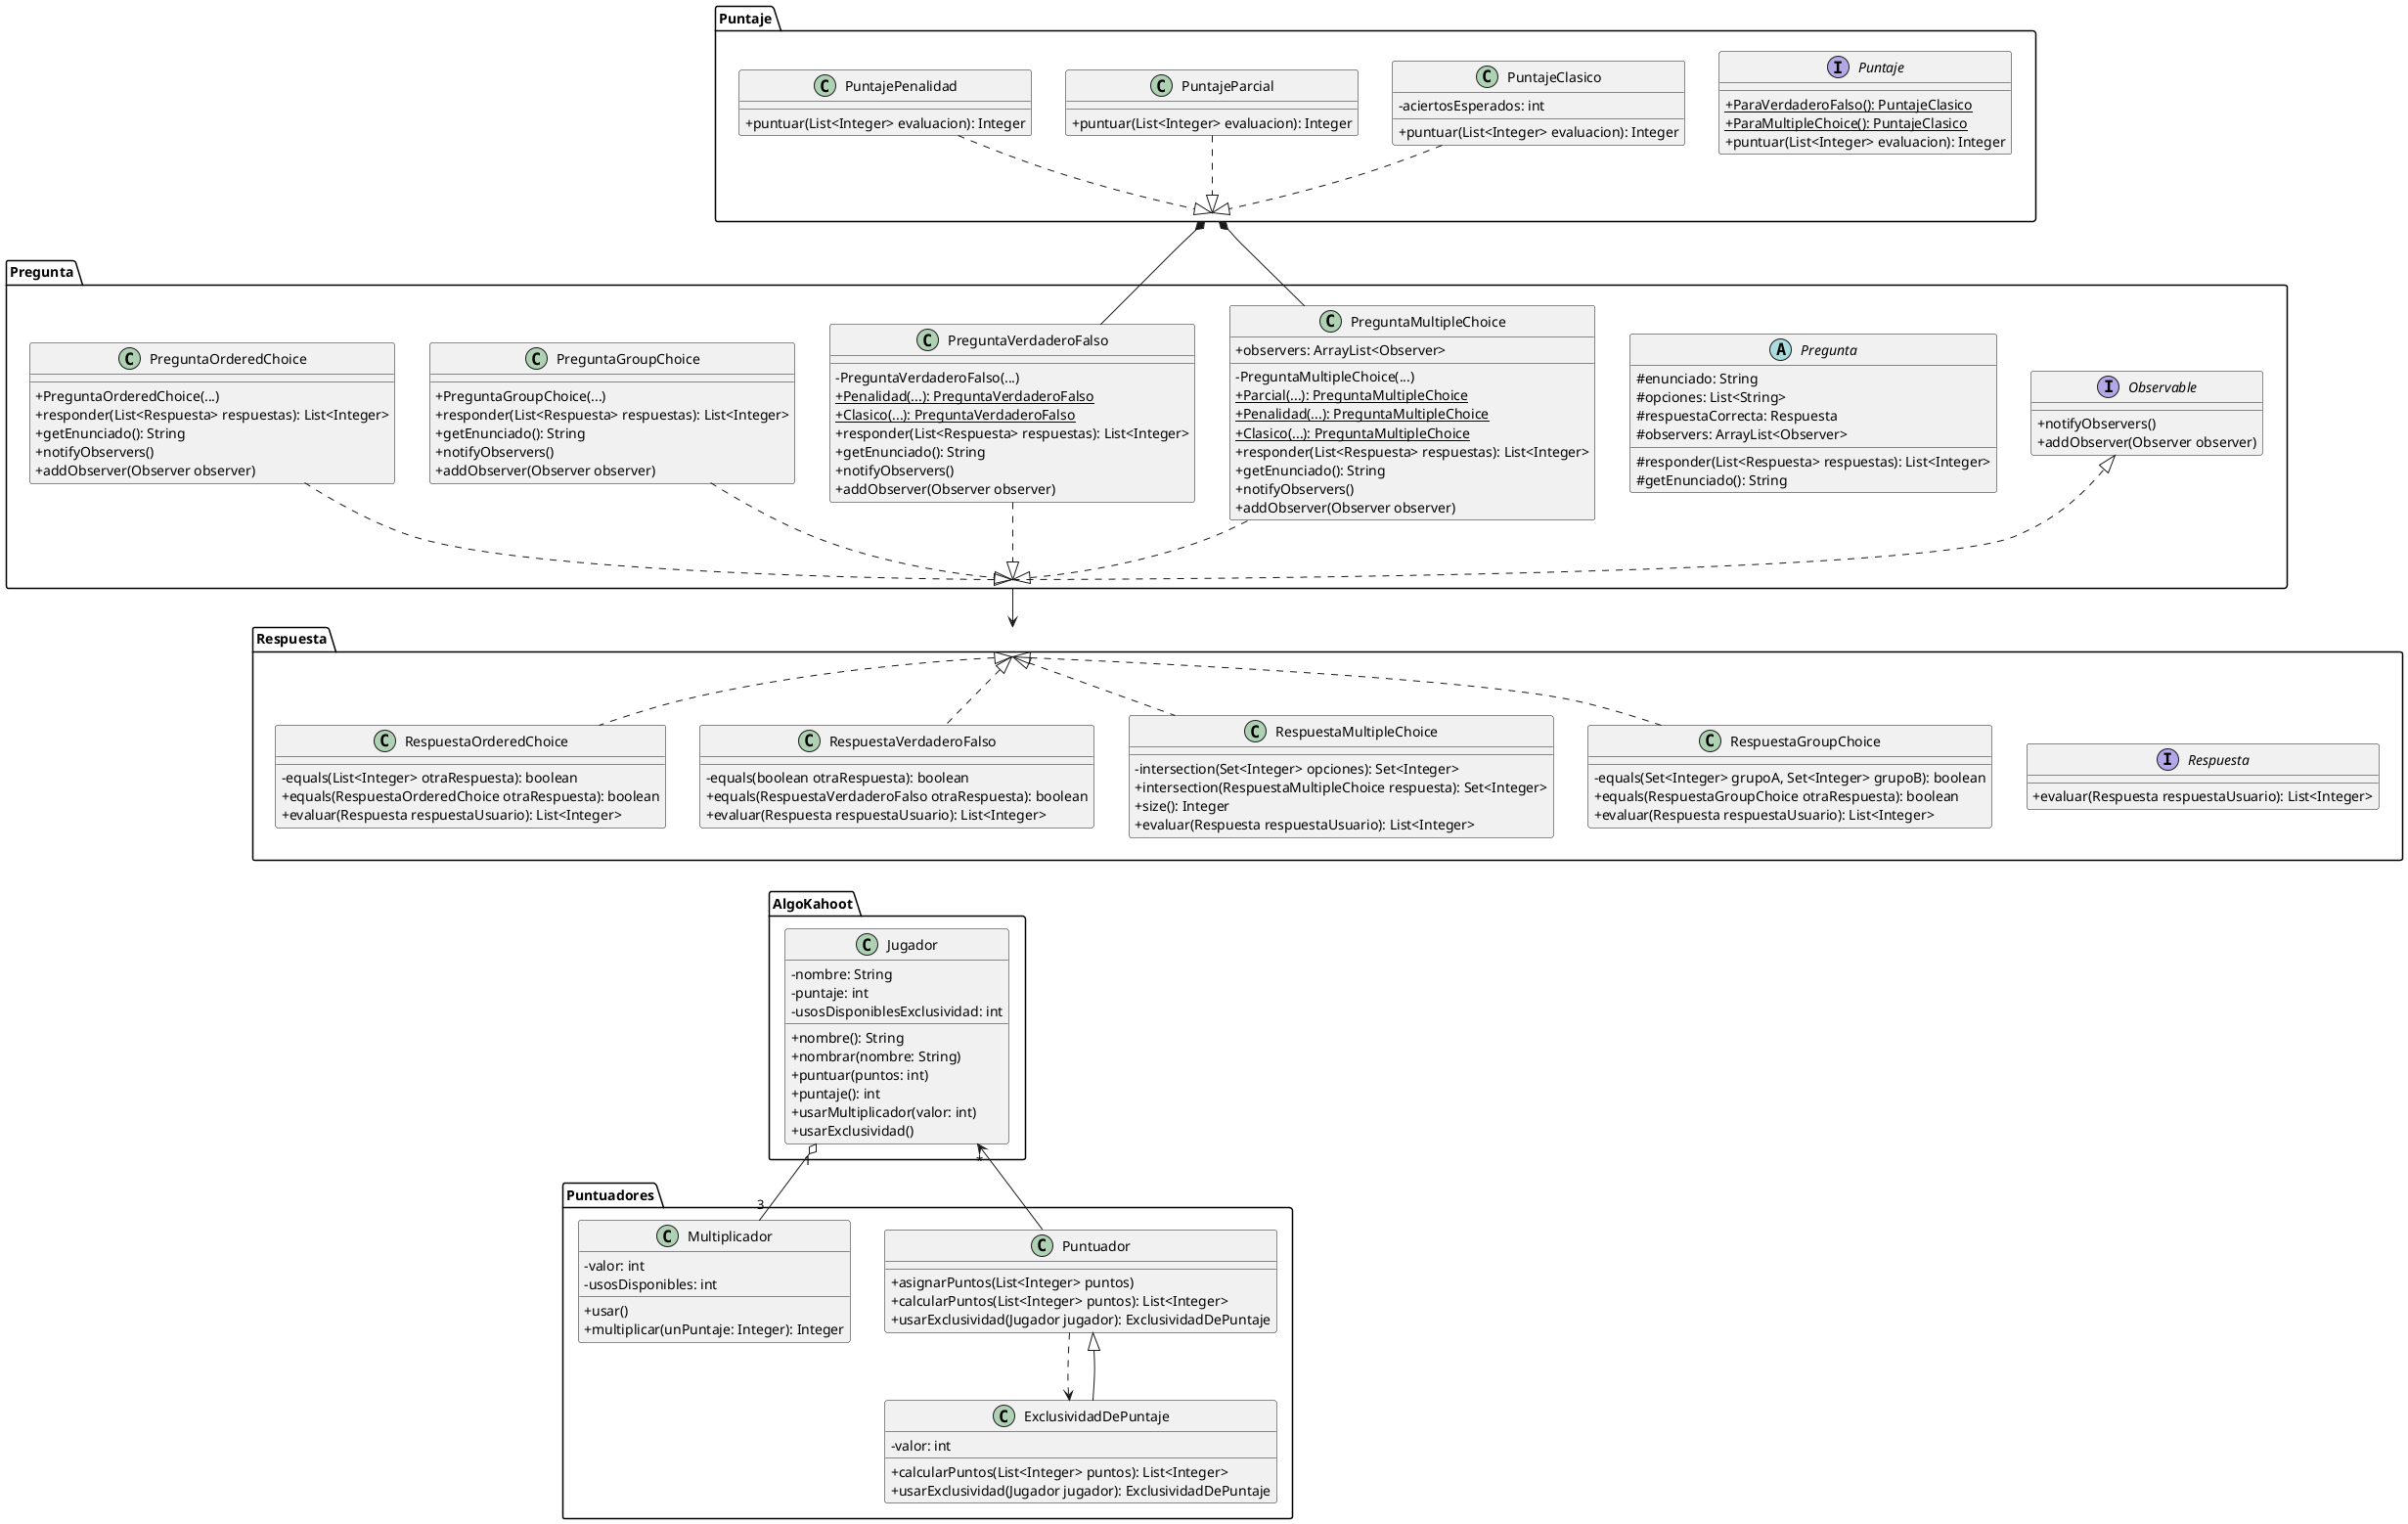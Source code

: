 @startuml
skinparam classAttributeIconSize 0

package Pregunta {
    interface Observable {
        + notifyObservers()
        + addObserver(Observer observer)
    }
    abstract class Pregunta {
        # enunciado: String
        # opciones: List<String>
        # respuestaCorrecta: Respuesta
        # observers: ArrayList<Observer>
        # responder(List<Respuesta> respuestas): List<Integer>
        # getEnunciado(): String
    }
    class PreguntaMultipleChoice {
        - PreguntaMultipleChoice(...)
        + {static} Parcial(...): PreguntaMultipleChoice
        + {static} Penalidad(...): PreguntaMultipleChoice
        + {static} Clasico(...): PreguntaMultipleChoice
        + observers: ArrayList<Observer>
        + responder(List<Respuesta> respuestas): List<Integer>
        + getEnunciado(): String
        + notifyObservers()
        + addObserver(Observer observer)
    }
    class PreguntaVerdaderoFalso {
        - PreguntaVerdaderoFalso(...)
        + {static} Penalidad(...): PreguntaVerdaderoFalso
        + {static} Clasico(...): PreguntaVerdaderoFalso
        + responder(List<Respuesta> respuestas): List<Integer>
        + getEnunciado(): String
        + notifyObservers()
        + addObserver(Observer observer)
    }
    class PreguntaGroupChoice {
        + PreguntaGroupChoice(...)
        + responder(List<Respuesta> respuestas): List<Integer>
        + getEnunciado(): String
        + notifyObservers()
        + addObserver(Observer observer)
    }
    class PreguntaOrderedChoice {
        + PreguntaOrderedChoice(...)
        + responder(List<Respuesta> respuestas): List<Integer>
        + getEnunciado(): String
        + notifyObservers()
        + addObserver(Observer observer)
    }
}

package Puntaje {
    interface Puntaje {
        + {static} ParaVerdaderoFalso(): PuntajeClasico
        + {static} ParaMultipleChoice(): PuntajeClasico
        + puntuar(List<Integer> evaluacion): Integer
    }
    class PuntajeClasico {
        - aciertosEsperados: int
        + puntuar(List<Integer> evaluacion): Integer
    }
    class PuntajeParcial {
        + puntuar(List<Integer> evaluacion): Integer
    }
    class PuntajePenalidad {
        + puntuar(List<Integer> evaluacion): Integer
    }
}

package AlgoKahoot {
    class Jugador {
        - nombre: String
        - puntaje: int
        - usosDisponiblesExclusividad: int
        + nombre(): String
        + nombrar(nombre: String)
        + puntuar(puntos: int)
        + puntaje(): int
        + usarMultiplicador(valor: int)
        + usarExclusividad()
    }
}

package Puntuadores {
    class ExclusividadDePuntaje {
        - valor: int
        + calcularPuntos(List<Integer> puntos): List<Integer>
        + usarExclusividad(Jugador jugador): ExclusividadDePuntaje
    }
    class Multiplicador {
        - valor: int
        - usosDisponibles: int
        + usar()
        + multiplicar(unPuntaje: Integer): Integer
    }
    class Puntuador {
        + asignarPuntos(List<Integer> puntos)
        + calcularPuntos(List<Integer> puntos): List<Integer>
        + usarExclusividad(Jugador jugador): ExclusividadDePuntaje
    }
}

package Respuesta {
    interface Respuesta {
        + evaluar(Respuesta respuestaUsuario): List<Integer>
    }
    class RespuestaGroupChoice {
        - equals(Set<Integer> grupoA, Set<Integer> grupoB): boolean
        + equals(RespuestaGroupChoice otraRespuesta): boolean
        + evaluar(Respuesta respuestaUsuario): List<Integer>
    }
    class RespuestaMultipleChoice {
        - intersection(Set<Integer> opciones): Set<Integer>
        + intersection(RespuestaMultipleChoice respuesta): Set<Integer>
        + size(): Integer
        + evaluar(Respuesta respuestaUsuario): List<Integer>
    }
    class RespuestaVerdaderoFalso {
        - equals(boolean otraRespuesta): boolean
        + equals(RespuestaVerdaderoFalso otraRespuesta): boolean
        + evaluar(Respuesta respuestaUsuario): List<Integer>
    }
    class RespuestaOrderedChoice {
        - equals(List<Integer> otraRespuesta): boolean
        + equals(RespuestaOrderedChoice otraRespuesta): boolean
        + evaluar(Respuesta respuestaUsuario): List<Integer>
    }
}

'Ordenamiento De Cuadrados
RespuestaMultipleChoice -[hidden]down-> Jugador
RespuestaVerdaderoFalso -[hidden]down-> Jugador
RespuestaOrderedChoice -[hidden]down-> Jugador

'Herencia --|> cumple la relación 'es un'
ExclusividadDePuntaje --|> Puntuador

'Asociacion --> un objeto guarda a otro
Puntuador -left-> "*" Jugador
Pregunta -down-> Respuesta

'Agregacion --o un objeto esta compuesto por otro pero no lo necesita para vivir
Jugador "1" o-- "3" Multiplicador

'Composicion --* un objeto es dueño de otro
Puntaje *-- PreguntaVerdaderoFalso
Puntaje *-- PreguntaMultipleChoice

'Dependencia ..> un objeto utiliza a otro porque lo recibe/devuelve
Puntuador ..> ExclusividadDePuntaje

'Interfaces ..|> colección de declaraciones de métodos sin implemetnar
Observable <|.left. Pregunta
PreguntaGroupChoice .down.|> Pregunta
PreguntaMultipleChoice .down.|> Pregunta
PreguntaVerdaderoFalso .down.|> Pregunta
PreguntaOrderedChoice .down.|> Pregunta
Respuesta <|.. RespuestaGroupChoice
Respuesta <|.. RespuestaMultipleChoice
Respuesta <|.. RespuestaOrderedChoice
Respuesta <|.. RespuestaVerdaderoFalso
PuntajeClasico ..|> Puntaje
PuntajeParcial ..|> Puntaje
PuntajePenalidad ..|> Puntaje
@enduml